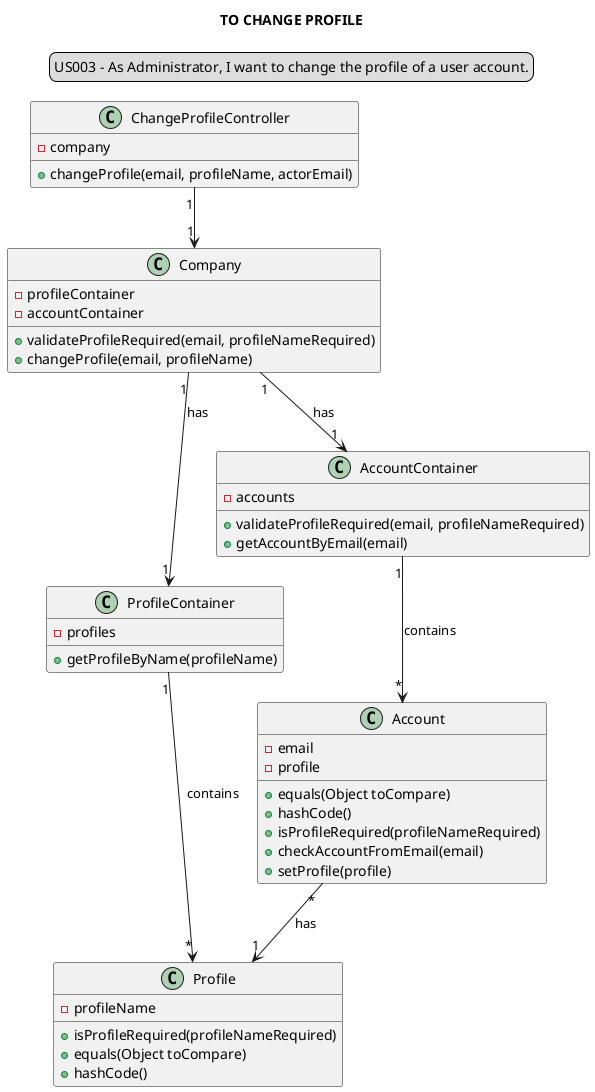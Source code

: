 @startuml

skinparam sequenceMessageAlign center
title TO CHANGE PROFILE
legend top
US003 - As Administrator, I want to change the profile of a user account.
end legend

class ChangeProfileController {
-company
+changeProfile(email, profileName, actorEmail)
}

class Company {
-profileContainer
-accountContainer
+validateProfileRequired(email, profileNameRequired)
+changeProfile(email, profileName)
}

class ProfileContainer {
-profiles
+getProfileByName(profileName)
}

class AccountContainer {
-accounts
+validateProfileRequired(email, profileNameRequired)
+getAccountByEmail(email)
}

class Account{
-email
-profile
+equals(Object toCompare)
+hashCode()
+ isProfileRequired(profileNameRequired)
+checkAccountFromEmail(email)
+setProfile(profile)
}

class Profile{
-profileName
+ isProfileRequired(profileNameRequired)
+equals(Object toCompare)
+hashCode()
}


ChangeProfileController "1"-->"1" Company
Company "1"-->"1" AccountContainer: has
Company "1"-->"1" ProfileContainer: has
AccountContainer "1"-->"*" Account: contains
ProfileContainer "1"-->"*" Profile: contains
Account "*"-->"1" Profile: has

@enduml
